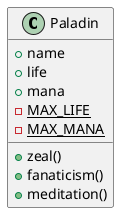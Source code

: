 @startuml
class Paladin {
    +name
    +life
    +mana
    -{static} MAX_LIFE
    -{static} MAX_MANA
    +zeal()
    +fanaticism()
    +meditation()
}
@enduml
